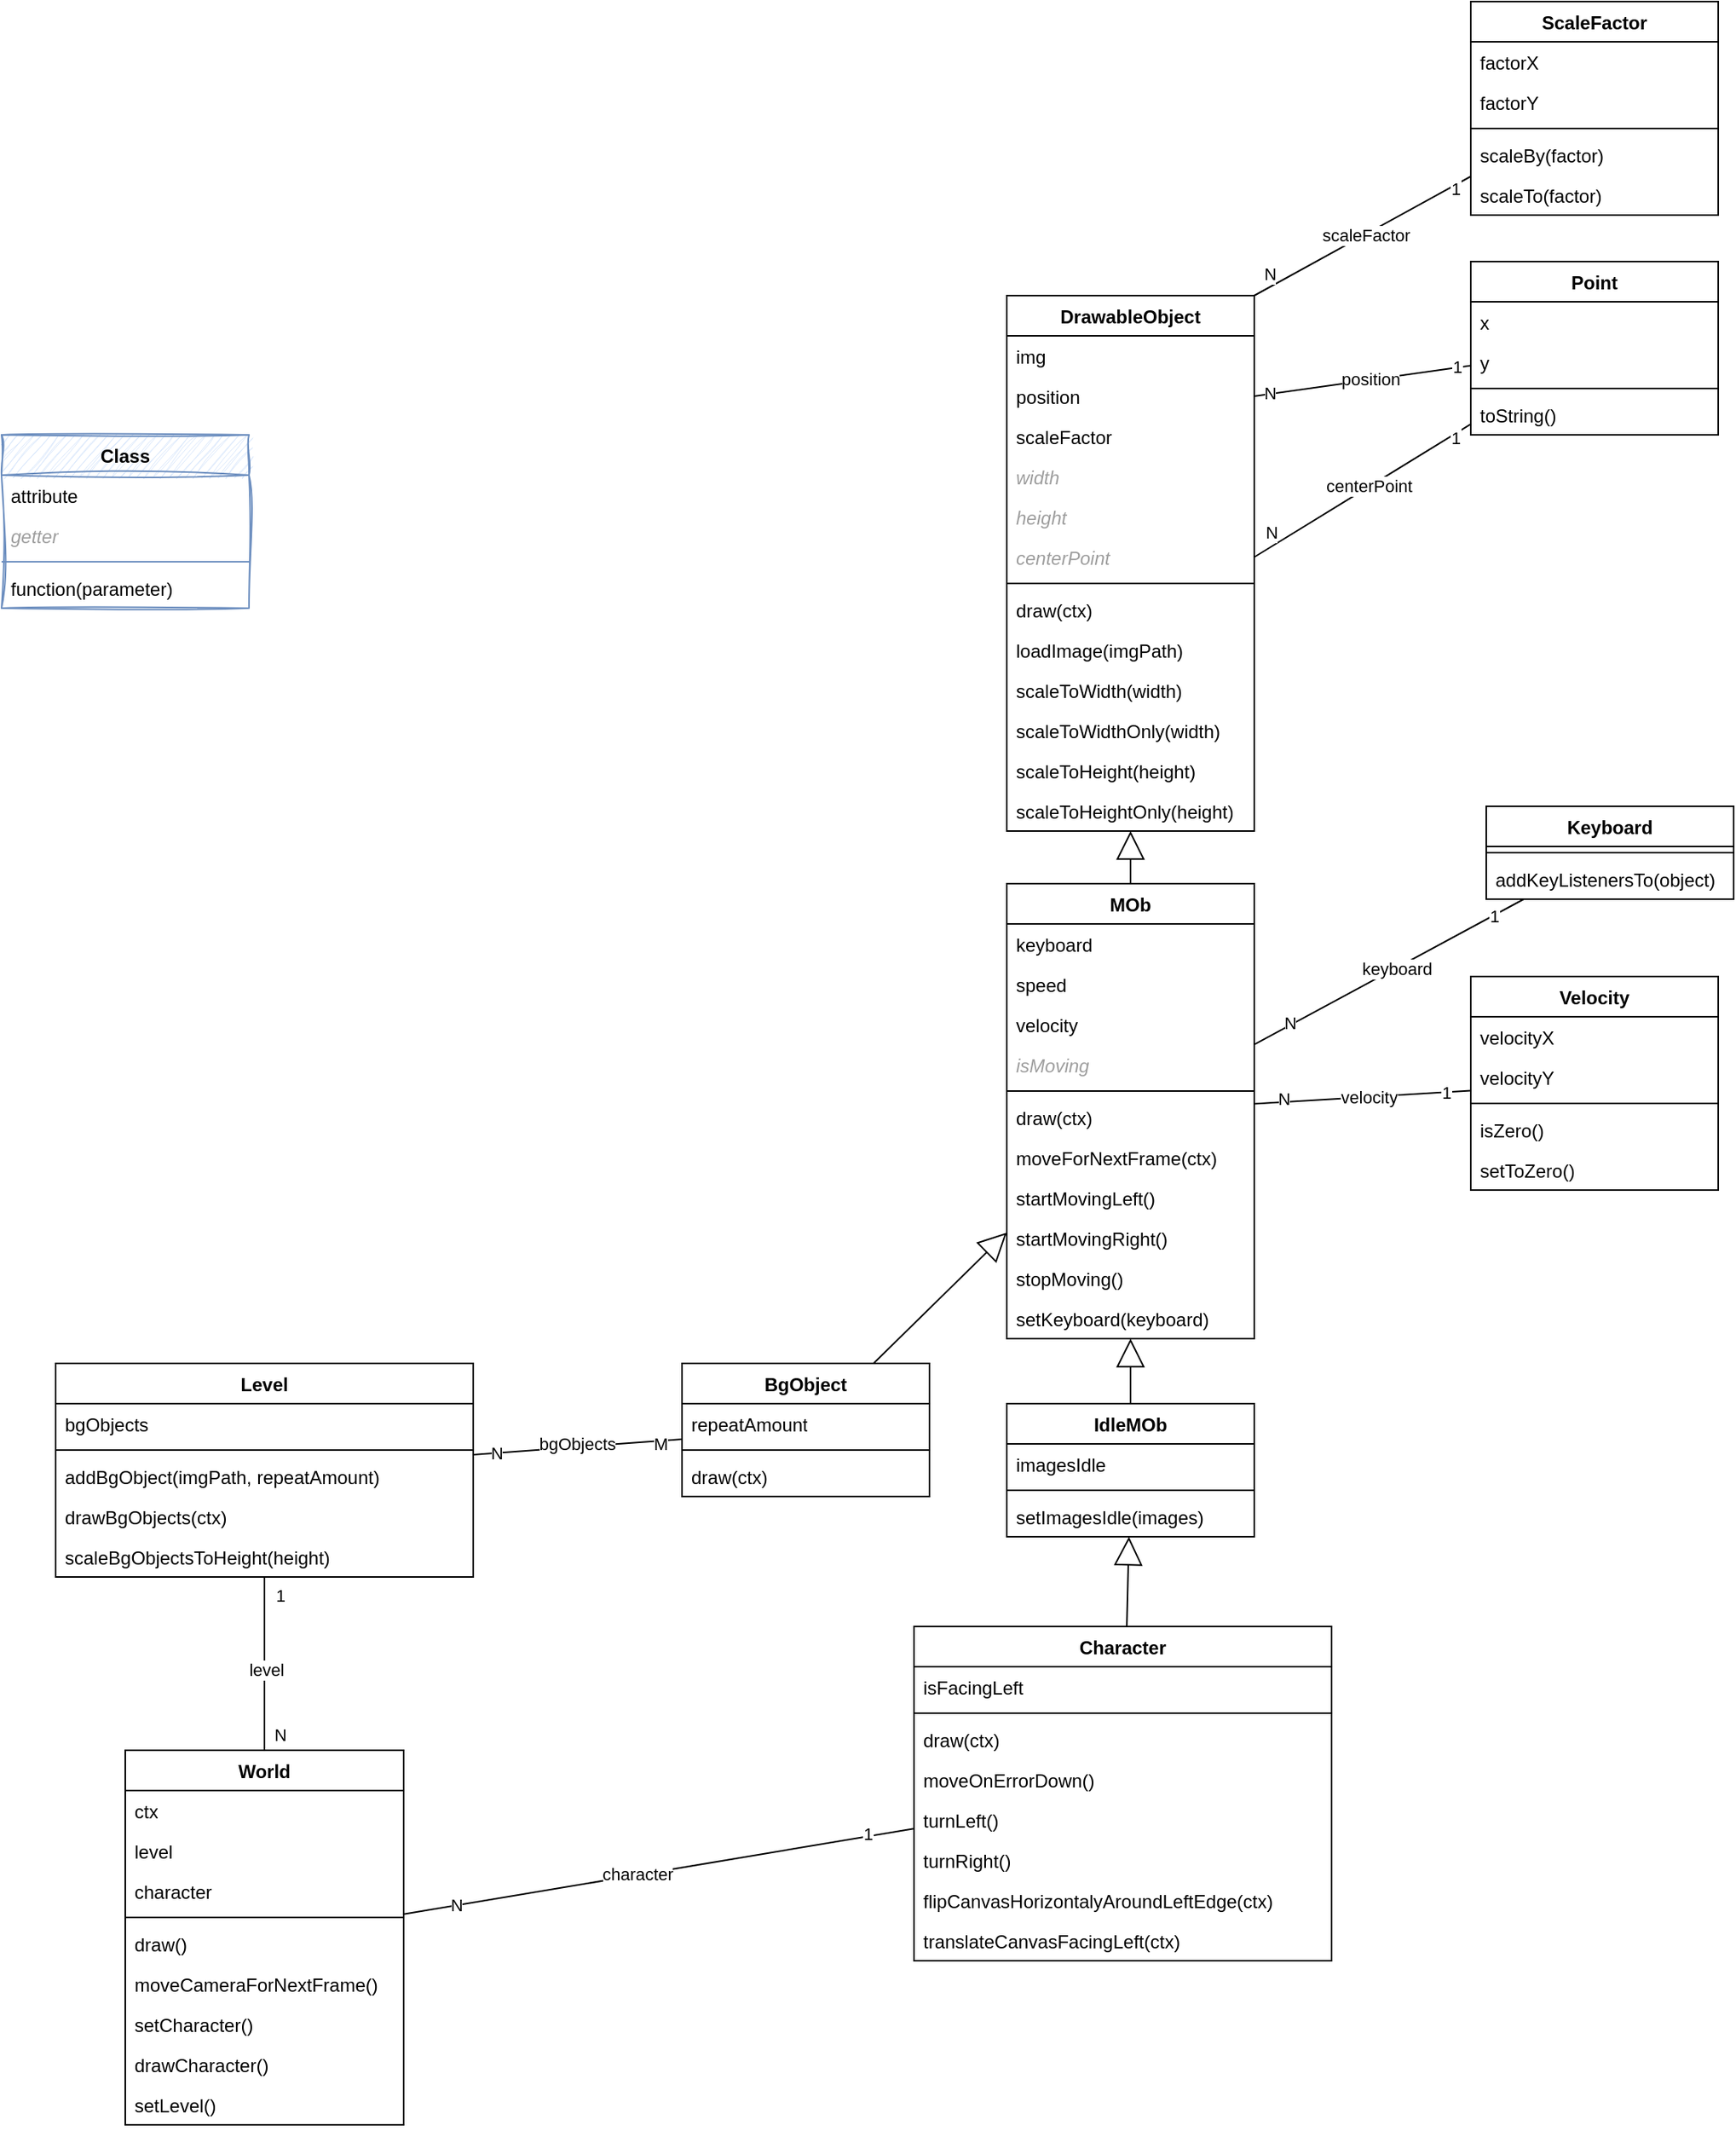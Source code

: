 <mxfile version="26.0.9">
  <diagram name="Seite-1" id="x2at07_N_aQKd4EDJgy-">
    <mxGraphModel dx="108" dy="350" grid="1" gridSize="10" guides="1" tooltips="1" connect="1" arrows="1" fold="1" page="0" pageScale="1" pageWidth="827" pageHeight="1169" math="0" shadow="0">
      <root>
        <mxCell id="0" />
        <mxCell id="1" parent="0" />
        <mxCell id="p3V_-y9Fi-c3o4Cyw_b7-1" value="MOb" style="swimlane;fontStyle=1;align=center;verticalAlign=top;childLayout=stackLayout;horizontal=1;startSize=26;horizontalStack=0;resizeParent=1;resizeParentMax=0;resizeLast=0;collapsible=1;marginBottom=0;whiteSpace=wrap;html=1;" parent="1" vertex="1">
          <mxGeometry x="1250" y="940" width="160" height="294" as="geometry" />
        </mxCell>
        <mxCell id="aAD3sPyAptaQX6q1ZkJC-4" value="keyboard" style="text;strokeColor=none;fillColor=none;align=left;verticalAlign=top;spacingLeft=4;spacingRight=4;overflow=hidden;rotatable=0;points=[[0,0.5],[1,0.5]];portConstraint=eastwest;whiteSpace=wrap;html=1;" parent="p3V_-y9Fi-c3o4Cyw_b7-1" vertex="1">
          <mxGeometry y="26" width="160" height="26" as="geometry" />
        </mxCell>
        <mxCell id="p3V_-y9Fi-c3o4Cyw_b7-5" value="speed" style="text;strokeColor=none;fillColor=none;align=left;verticalAlign=top;spacingLeft=4;spacingRight=4;overflow=hidden;rotatable=0;points=[[0,0.5],[1,0.5]];portConstraint=eastwest;whiteSpace=wrap;html=1;" parent="p3V_-y9Fi-c3o4Cyw_b7-1" vertex="1">
          <mxGeometry y="52" width="160" height="26" as="geometry" />
        </mxCell>
        <mxCell id="aAD3sPyAptaQX6q1ZkJC-6" value="velocity" style="text;strokeColor=none;fillColor=none;align=left;verticalAlign=top;spacingLeft=4;spacingRight=4;overflow=hidden;rotatable=0;points=[[0,0.5],[1,0.5]];portConstraint=eastwest;whiteSpace=wrap;html=1;" parent="p3V_-y9Fi-c3o4Cyw_b7-1" vertex="1">
          <mxGeometry y="78" width="160" height="26" as="geometry" />
        </mxCell>
        <mxCell id="pab9TxSlT8iIfJ_tJvWD-12" value="isMoving" style="text;align=left;verticalAlign=top;spacingLeft=4;spacingRight=4;overflow=hidden;rotatable=0;points=[[0,0.5],[1,0.5]];portConstraint=eastwest;whiteSpace=wrap;html=1;fontStyle=2;fontColor=#9E9E9E;" parent="p3V_-y9Fi-c3o4Cyw_b7-1" vertex="1">
          <mxGeometry y="104" width="160" height="26" as="geometry" />
        </mxCell>
        <mxCell id="Eilfzpk88HIiNFCSPfmL-2" value="" style="line;strokeWidth=1;fillColor=none;align=left;verticalAlign=middle;spacingTop=-1;spacingLeft=3;spacingRight=3;rotatable=0;labelPosition=right;points=[];portConstraint=eastwest;strokeColor=inherit;" parent="p3V_-y9Fi-c3o4Cyw_b7-1" vertex="1">
          <mxGeometry y="130" width="160" height="8" as="geometry" />
        </mxCell>
        <mxCell id="Eilfzpk88HIiNFCSPfmL-3" value="draw(ctx)" style="text;strokeColor=none;fillColor=none;align=left;verticalAlign=top;spacingLeft=4;spacingRight=4;overflow=hidden;rotatable=0;points=[[0,0.5],[1,0.5]];portConstraint=eastwest;whiteSpace=wrap;html=1;" parent="p3V_-y9Fi-c3o4Cyw_b7-1" vertex="1">
          <mxGeometry y="138" width="160" height="26" as="geometry" />
        </mxCell>
        <mxCell id="Eilfzpk88HIiNFCSPfmL-1" value="moveForNextFrame(ctx)" style="text;strokeColor=none;fillColor=none;align=left;verticalAlign=top;spacingLeft=4;spacingRight=4;overflow=hidden;rotatable=0;points=[[0,0.5],[1,0.5]];portConstraint=eastwest;whiteSpace=wrap;html=1;" parent="p3V_-y9Fi-c3o4Cyw_b7-1" vertex="1">
          <mxGeometry y="164" width="160" height="26" as="geometry" />
        </mxCell>
        <mxCell id="aAD3sPyAptaQX6q1ZkJC-2" value="startMovingLeft()" style="text;strokeColor=none;fillColor=none;align=left;verticalAlign=top;spacingLeft=4;spacingRight=4;overflow=hidden;rotatable=0;points=[[0,0.5],[1,0.5]];portConstraint=eastwest;whiteSpace=wrap;html=1;" parent="p3V_-y9Fi-c3o4Cyw_b7-1" vertex="1">
          <mxGeometry y="190" width="160" height="26" as="geometry" />
        </mxCell>
        <mxCell id="_E2Q9uZoJVDtGUVlwZwN-10" value="startMovingRight()" style="text;strokeColor=none;fillColor=none;align=left;verticalAlign=top;spacingLeft=4;spacingRight=4;overflow=hidden;rotatable=0;points=[[0,0.5],[1,0.5]];portConstraint=eastwest;whiteSpace=wrap;html=1;" parent="p3V_-y9Fi-c3o4Cyw_b7-1" vertex="1">
          <mxGeometry y="216" width="160" height="26" as="geometry" />
        </mxCell>
        <mxCell id="aAD3sPyAptaQX6q1ZkJC-3" value="stopMoving()" style="text;strokeColor=none;fillColor=none;align=left;verticalAlign=top;spacingLeft=4;spacingRight=4;overflow=hidden;rotatable=0;points=[[0,0.5],[1,0.5]];portConstraint=eastwest;whiteSpace=wrap;html=1;" parent="p3V_-y9Fi-c3o4Cyw_b7-1" vertex="1">
          <mxGeometry y="242" width="160" height="26" as="geometry" />
        </mxCell>
        <mxCell id="VQAU05B-Kyjywp0zFlvR-41" value="setKeyboard(keyboard)" style="text;strokeColor=none;fillColor=none;align=left;verticalAlign=top;spacingLeft=4;spacingRight=4;overflow=hidden;rotatable=0;points=[[0,0.5],[1,0.5]];portConstraint=eastwest;whiteSpace=wrap;html=1;" vertex="1" parent="p3V_-y9Fi-c3o4Cyw_b7-1">
          <mxGeometry y="268" width="160" height="26" as="geometry" />
        </mxCell>
        <mxCell id="p3V_-y9Fi-c3o4Cyw_b7-6" value="DrawableObject" style="swimlane;fontStyle=1;align=center;verticalAlign=top;childLayout=stackLayout;horizontal=1;startSize=26;horizontalStack=0;resizeParent=1;resizeParentMax=0;resizeLast=0;collapsible=1;marginBottom=0;whiteSpace=wrap;html=1;" parent="1" vertex="1">
          <mxGeometry x="1250" y="560" width="160" height="346" as="geometry" />
        </mxCell>
        <mxCell id="S9QPj7j4BUArp6uT0zjr-1" value="img" style="text;strokeColor=none;fillColor=none;align=left;verticalAlign=top;spacingLeft=4;spacingRight=4;overflow=hidden;rotatable=0;points=[[0,0.5],[1,0.5]];portConstraint=eastwest;whiteSpace=wrap;html=1;" parent="p3V_-y9Fi-c3o4Cyw_b7-6" vertex="1">
          <mxGeometry y="26" width="160" height="26" as="geometry" />
        </mxCell>
        <mxCell id="p3V_-y9Fi-c3o4Cyw_b7-8" value="position" style="text;strokeColor=none;fillColor=none;align=left;verticalAlign=top;spacingLeft=4;spacingRight=4;overflow=hidden;rotatable=0;points=[[0,0.5],[1,0.5]];portConstraint=eastwest;whiteSpace=wrap;html=1;" parent="p3V_-y9Fi-c3o4Cyw_b7-6" vertex="1">
          <mxGeometry y="52" width="160" height="26" as="geometry" />
        </mxCell>
        <mxCell id="w2wtN9gK40iT5K4Y2kgw-1" value="scaleFactor" style="text;strokeColor=none;fillColor=none;align=left;verticalAlign=top;spacingLeft=4;spacingRight=4;overflow=hidden;rotatable=0;points=[[0,0.5],[1,0.5]];portConstraint=eastwest;whiteSpace=wrap;html=1;" parent="p3V_-y9Fi-c3o4Cyw_b7-6" vertex="1">
          <mxGeometry y="78" width="160" height="26" as="geometry" />
        </mxCell>
        <mxCell id="w2wtN9gK40iT5K4Y2kgw-15" value="width" style="text;align=left;verticalAlign=top;spacingLeft=4;spacingRight=4;overflow=hidden;rotatable=0;points=[[0,0.5],[1,0.5]];portConstraint=eastwest;whiteSpace=wrap;html=1;fontStyle=2;fontColor=#9E9E9E;" parent="p3V_-y9Fi-c3o4Cyw_b7-6" vertex="1">
          <mxGeometry y="104" width="160" height="26" as="geometry" />
        </mxCell>
        <mxCell id="w2wtN9gK40iT5K4Y2kgw-16" value="height" style="text;align=left;verticalAlign=top;spacingLeft=4;spacingRight=4;overflow=hidden;rotatable=0;points=[[0,0.5],[1,0.5]];portConstraint=eastwest;whiteSpace=wrap;html=1;fontStyle=2;fontColor=#9E9E9E;" parent="p3V_-y9Fi-c3o4Cyw_b7-6" vertex="1">
          <mxGeometry y="130" width="160" height="26" as="geometry" />
        </mxCell>
        <mxCell id="w2wtN9gK40iT5K4Y2kgw-17" value="centerPoint" style="text;align=left;verticalAlign=top;spacingLeft=4;spacingRight=4;overflow=hidden;rotatable=0;points=[[0,0.5],[1,0.5]];portConstraint=eastwest;whiteSpace=wrap;html=1;fontStyle=2;fontColor=#9E9E9E;" parent="p3V_-y9Fi-c3o4Cyw_b7-6" vertex="1">
          <mxGeometry y="156" width="160" height="26" as="geometry" />
        </mxCell>
        <mxCell id="p3V_-y9Fi-c3o4Cyw_b7-12" value="" style="line;strokeWidth=1;fillColor=none;align=left;verticalAlign=middle;spacingTop=-1;spacingLeft=3;spacingRight=3;rotatable=0;labelPosition=right;points=[];portConstraint=eastwest;strokeColor=inherit;" parent="p3V_-y9Fi-c3o4Cyw_b7-6" vertex="1">
          <mxGeometry y="182" width="160" height="8" as="geometry" />
        </mxCell>
        <mxCell id="p3V_-y9Fi-c3o4Cyw_b7-11" value="draw(ctx)" style="text;strokeColor=none;fillColor=none;align=left;verticalAlign=top;spacingLeft=4;spacingRight=4;overflow=hidden;rotatable=0;points=[[0,0.5],[1,0.5]];portConstraint=eastwest;whiteSpace=wrap;html=1;" parent="p3V_-y9Fi-c3o4Cyw_b7-6" vertex="1">
          <mxGeometry y="190" width="160" height="26" as="geometry" />
        </mxCell>
        <mxCell id="S9QPj7j4BUArp6uT0zjr-4" value="loadImage(imgPath)" style="text;strokeColor=none;fillColor=none;align=left;verticalAlign=top;spacingLeft=4;spacingRight=4;overflow=hidden;rotatable=0;points=[[0,0.5],[1,0.5]];portConstraint=eastwest;whiteSpace=wrap;html=1;" parent="p3V_-y9Fi-c3o4Cyw_b7-6" vertex="1">
          <mxGeometry y="216" width="160" height="26" as="geometry" />
        </mxCell>
        <mxCell id="S9QPj7j4BUArp6uT0zjr-5" value="scaleToWidth(width)" style="text;strokeColor=none;fillColor=none;align=left;verticalAlign=top;spacingLeft=4;spacingRight=4;overflow=hidden;rotatable=0;points=[[0,0.5],[1,0.5]];portConstraint=eastwest;whiteSpace=wrap;html=1;" parent="p3V_-y9Fi-c3o4Cyw_b7-6" vertex="1">
          <mxGeometry y="242" width="160" height="26" as="geometry" />
        </mxCell>
        <mxCell id="S9QPj7j4BUArp6uT0zjr-6" value="scaleToWidthOnly(width)" style="text;strokeColor=none;fillColor=none;align=left;verticalAlign=top;spacingLeft=4;spacingRight=4;overflow=hidden;rotatable=0;points=[[0,0.5],[1,0.5]];portConstraint=eastwest;whiteSpace=wrap;html=1;" parent="p3V_-y9Fi-c3o4Cyw_b7-6" vertex="1">
          <mxGeometry y="268" width="160" height="26" as="geometry" />
        </mxCell>
        <mxCell id="S9QPj7j4BUArp6uT0zjr-7" value="scaleToHeight(height)" style="text;strokeColor=none;fillColor=none;align=left;verticalAlign=top;spacingLeft=4;spacingRight=4;overflow=hidden;rotatable=0;points=[[0,0.5],[1,0.5]];portConstraint=eastwest;whiteSpace=wrap;html=1;" parent="p3V_-y9Fi-c3o4Cyw_b7-6" vertex="1">
          <mxGeometry y="294" width="160" height="26" as="geometry" />
        </mxCell>
        <mxCell id="S9QPj7j4BUArp6uT0zjr-8" value="scaleToHeightOnly(height)" style="text;strokeColor=none;fillColor=none;align=left;verticalAlign=top;spacingLeft=4;spacingRight=4;overflow=hidden;rotatable=0;points=[[0,0.5],[1,0.5]];portConstraint=eastwest;whiteSpace=wrap;html=1;" parent="p3V_-y9Fi-c3o4Cyw_b7-6" vertex="1">
          <mxGeometry y="320" width="160" height="26" as="geometry" />
        </mxCell>
        <mxCell id="0z1pT0G0UQYex730a2tR-1" value="" style="endArrow=block;endSize=16;endFill=0;html=1;rounded=0;" parent="1" source="p3V_-y9Fi-c3o4Cyw_b7-1" target="p3V_-y9Fi-c3o4Cyw_b7-6" edge="1">
          <mxGeometry x="-0.062" width="160" relative="1" as="geometry">
            <mxPoint x="1520" y="1020" as="sourcePoint" />
            <mxPoint x="1680" y="1020" as="targetPoint" />
            <mxPoint as="offset" />
          </mxGeometry>
        </mxCell>
        <mxCell id="H8ZNoMI1jTKJGlE2pCz6-1" value="IdleMOb" style="swimlane;fontStyle=1;align=center;verticalAlign=top;childLayout=stackLayout;horizontal=1;startSize=26;horizontalStack=0;resizeParent=1;resizeParentMax=0;resizeLast=0;collapsible=1;marginBottom=0;whiteSpace=wrap;html=1;" parent="1" vertex="1">
          <mxGeometry x="1250" y="1276" width="160" height="86" as="geometry" />
        </mxCell>
        <mxCell id="w2wtN9gK40iT5K4Y2kgw-18" value="imagesIdle" style="text;strokeColor=none;fillColor=none;align=left;verticalAlign=top;spacingLeft=4;spacingRight=4;overflow=hidden;rotatable=0;points=[[0,0.5],[1,0.5]];portConstraint=eastwest;whiteSpace=wrap;html=1;" parent="H8ZNoMI1jTKJGlE2pCz6-1" vertex="1">
          <mxGeometry y="26" width="160" height="26" as="geometry" />
        </mxCell>
        <mxCell id="VQAU05B-Kyjywp0zFlvR-39" value="" style="line;strokeWidth=1;fillColor=none;align=left;verticalAlign=middle;spacingTop=-1;spacingLeft=3;spacingRight=3;rotatable=0;labelPosition=right;points=[];portConstraint=eastwest;strokeColor=inherit;" vertex="1" parent="H8ZNoMI1jTKJGlE2pCz6-1">
          <mxGeometry y="52" width="160" height="8" as="geometry" />
        </mxCell>
        <mxCell id="VQAU05B-Kyjywp0zFlvR-40" value="setImagesIdle(images)" style="text;strokeColor=none;fillColor=none;align=left;verticalAlign=top;spacingLeft=4;spacingRight=4;overflow=hidden;rotatable=0;points=[[0,0.5],[1,0.5]];portConstraint=eastwest;whiteSpace=wrap;html=1;" vertex="1" parent="H8ZNoMI1jTKJGlE2pCz6-1">
          <mxGeometry y="60" width="160" height="26" as="geometry" />
        </mxCell>
        <mxCell id="H8ZNoMI1jTKJGlE2pCz6-7" value="" style="endArrow=block;endSize=16;endFill=0;html=1;rounded=0;" parent="1" source="H8ZNoMI1jTKJGlE2pCz6-1" target="p3V_-y9Fi-c3o4Cyw_b7-1" edge="1">
          <mxGeometry x="-0.062" width="160" relative="1" as="geometry">
            <mxPoint x="1460" y="1124" as="sourcePoint" />
            <mxPoint x="1460" y="1080" as="targetPoint" />
            <mxPoint as="offset" />
          </mxGeometry>
        </mxCell>
        <mxCell id="VQAU05B-Kyjywp0zFlvR-26" style="rounded=0;orthogonalLoop=1;jettySize=auto;html=1;endArrow=none;startFill=0;" edge="1" parent="1" source="H8ZNoMI1jTKJGlE2pCz6-9" target="_E2Q9uZoJVDtGUVlwZwN-7">
          <mxGeometry relative="1" as="geometry" />
        </mxCell>
        <mxCell id="VQAU05B-Kyjywp0zFlvR-27" value="character" style="edgeLabel;html=1;align=center;verticalAlign=middle;resizable=0;points=[];" vertex="1" connectable="0" parent="VQAU05B-Kyjywp0zFlvR-26">
          <mxGeometry x="-0.082" y="1" relative="1" as="geometry">
            <mxPoint as="offset" />
          </mxGeometry>
        </mxCell>
        <mxCell id="VQAU05B-Kyjywp0zFlvR-28" value="N" style="edgeLabel;html=1;align=center;verticalAlign=middle;resizable=0;points=[];" vertex="1" connectable="0" parent="VQAU05B-Kyjywp0zFlvR-26">
          <mxGeometry x="-0.796" y="1" relative="1" as="geometry">
            <mxPoint as="offset" />
          </mxGeometry>
        </mxCell>
        <mxCell id="VQAU05B-Kyjywp0zFlvR-29" value="1" style="edgeLabel;html=1;align=center;verticalAlign=middle;resizable=0;points=[];" vertex="1" connectable="0" parent="VQAU05B-Kyjywp0zFlvR-26">
          <mxGeometry x="0.816" y="2" relative="1" as="geometry">
            <mxPoint as="offset" />
          </mxGeometry>
        </mxCell>
        <mxCell id="H8ZNoMI1jTKJGlE2pCz6-9" value="World" style="swimlane;fontStyle=1;align=center;verticalAlign=top;childLayout=stackLayout;horizontal=1;startSize=26;horizontalStack=0;resizeParent=1;resizeParentMax=0;resizeLast=0;collapsible=1;marginBottom=0;whiteSpace=wrap;html=1;" parent="1" vertex="1">
          <mxGeometry x="680" y="1500" width="180" height="242" as="geometry" />
        </mxCell>
        <mxCell id="H8ZNoMI1jTKJGlE2pCz6-11" value="ctx" style="text;strokeColor=none;fillColor=none;align=left;verticalAlign=top;spacingLeft=4;spacingRight=4;overflow=hidden;rotatable=0;points=[[0,0.5],[1,0.5]];portConstraint=eastwest;whiteSpace=wrap;html=1;" parent="H8ZNoMI1jTKJGlE2pCz6-9" vertex="1">
          <mxGeometry y="26" width="180" height="26" as="geometry" />
        </mxCell>
        <mxCell id="_E2Q9uZoJVDtGUVlwZwN-6" value="level" style="text;strokeColor=none;fillColor=none;align=left;verticalAlign=top;spacingLeft=4;spacingRight=4;overflow=hidden;rotatable=0;points=[[0,0.5],[1,0.5]];portConstraint=eastwest;whiteSpace=wrap;html=1;" parent="H8ZNoMI1jTKJGlE2pCz6-9" vertex="1">
          <mxGeometry y="52" width="180" height="26" as="geometry" />
        </mxCell>
        <mxCell id="_E2Q9uZoJVDtGUVlwZwN-5" value="character" style="text;strokeColor=none;fillColor=none;align=left;verticalAlign=top;spacingLeft=4;spacingRight=4;overflow=hidden;rotatable=0;points=[[0,0.5],[1,0.5]];portConstraint=eastwest;whiteSpace=wrap;html=1;" parent="H8ZNoMI1jTKJGlE2pCz6-9" vertex="1">
          <mxGeometry y="78" width="180" height="26" as="geometry" />
        </mxCell>
        <mxCell id="H8ZNoMI1jTKJGlE2pCz6-15" value="" style="line;strokeWidth=1;fillColor=none;align=left;verticalAlign=middle;spacingTop=-1;spacingLeft=3;spacingRight=3;rotatable=0;labelPosition=right;points=[];portConstraint=eastwest;strokeColor=inherit;" parent="H8ZNoMI1jTKJGlE2pCz6-9" vertex="1">
          <mxGeometry y="104" width="180" height="8" as="geometry" />
        </mxCell>
        <mxCell id="w2wtN9gK40iT5K4Y2kgw-12" value="draw()" style="text;strokeColor=none;fillColor=none;align=left;verticalAlign=top;spacingLeft=4;spacingRight=4;overflow=hidden;rotatable=0;points=[[0,0.5],[1,0.5]];portConstraint=eastwest;whiteSpace=wrap;html=1;" parent="H8ZNoMI1jTKJGlE2pCz6-9" vertex="1">
          <mxGeometry y="112" width="180" height="26" as="geometry" />
        </mxCell>
        <mxCell id="VQAU05B-Kyjywp0zFlvR-36" value="moveCameraForNextFrame()" style="text;strokeColor=none;fillColor=none;align=left;verticalAlign=top;spacingLeft=4;spacingRight=4;overflow=hidden;rotatable=0;points=[[0,0.5],[1,0.5]];portConstraint=eastwest;whiteSpace=wrap;html=1;" vertex="1" parent="H8ZNoMI1jTKJGlE2pCz6-9">
          <mxGeometry y="138" width="180" height="26" as="geometry" />
        </mxCell>
        <mxCell id="H8ZNoMI1jTKJGlE2pCz6-16" value="setCharacter()" style="text;strokeColor=none;fillColor=none;align=left;verticalAlign=top;spacingLeft=4;spacingRight=4;overflow=hidden;rotatable=0;points=[[0,0.5],[1,0.5]];portConstraint=eastwest;whiteSpace=wrap;html=1;" parent="H8ZNoMI1jTKJGlE2pCz6-9" vertex="1">
          <mxGeometry y="164" width="180" height="26" as="geometry" />
        </mxCell>
        <mxCell id="w2wtN9gK40iT5K4Y2kgw-11" value="drawCharacter()" style="text;strokeColor=none;fillColor=none;align=left;verticalAlign=top;spacingLeft=4;spacingRight=4;overflow=hidden;rotatable=0;points=[[0,0.5],[1,0.5]];portConstraint=eastwest;whiteSpace=wrap;html=1;" parent="H8ZNoMI1jTKJGlE2pCz6-9" vertex="1">
          <mxGeometry y="190" width="180" height="26" as="geometry" />
        </mxCell>
        <mxCell id="VQAU05B-Kyjywp0zFlvR-37" value="setLevel()" style="text;strokeColor=none;fillColor=none;align=left;verticalAlign=top;spacingLeft=4;spacingRight=4;overflow=hidden;rotatable=0;points=[[0,0.5],[1,0.5]];portConstraint=eastwest;whiteSpace=wrap;html=1;" vertex="1" parent="H8ZNoMI1jTKJGlE2pCz6-9">
          <mxGeometry y="216" width="180" height="26" as="geometry" />
        </mxCell>
        <mxCell id="VQAU05B-Kyjywp0zFlvR-30" style="rounded=0;orthogonalLoop=1;jettySize=auto;html=1;endArrow=none;startFill=0;" edge="1" parent="1" source="_E2Q9uZoJVDtGUVlwZwN-1" target="ONFq-kA_TUCuMtDlKYoT-1">
          <mxGeometry relative="1" as="geometry" />
        </mxCell>
        <mxCell id="VQAU05B-Kyjywp0zFlvR-31" value="bgObjects" style="edgeLabel;html=1;align=center;verticalAlign=middle;resizable=0;points=[];" vertex="1" connectable="0" parent="VQAU05B-Kyjywp0zFlvR-30">
          <mxGeometry x="-0.008" y="2" relative="1" as="geometry">
            <mxPoint as="offset" />
          </mxGeometry>
        </mxCell>
        <mxCell id="VQAU05B-Kyjywp0zFlvR-32" value="N" style="edgeLabel;html=1;align=center;verticalAlign=middle;resizable=0;points=[];" vertex="1" connectable="0" parent="VQAU05B-Kyjywp0zFlvR-30">
          <mxGeometry x="-0.787" relative="1" as="geometry">
            <mxPoint as="offset" />
          </mxGeometry>
        </mxCell>
        <mxCell id="VQAU05B-Kyjywp0zFlvR-33" value="M" style="edgeLabel;html=1;align=center;verticalAlign=middle;resizable=0;points=[];" vertex="1" connectable="0" parent="VQAU05B-Kyjywp0zFlvR-30">
          <mxGeometry x="0.781" y="-2" relative="1" as="geometry">
            <mxPoint as="offset" />
          </mxGeometry>
        </mxCell>
        <mxCell id="_E2Q9uZoJVDtGUVlwZwN-1" value="Level" style="swimlane;fontStyle=1;align=center;verticalAlign=top;childLayout=stackLayout;horizontal=1;startSize=26;horizontalStack=0;resizeParent=1;resizeParentMax=0;resizeLast=0;collapsible=1;marginBottom=0;whiteSpace=wrap;html=1;" parent="1" vertex="1">
          <mxGeometry x="635" y="1250" width="270" height="138" as="geometry" />
        </mxCell>
        <mxCell id="w2wtN9gK40iT5K4Y2kgw-13" value="bgObjects" style="text;strokeColor=none;fillColor=none;align=left;verticalAlign=top;spacingLeft=4;spacingRight=4;overflow=hidden;rotatable=0;points=[[0,0.5],[1,0.5]];portConstraint=eastwest;whiteSpace=wrap;html=1;" parent="_E2Q9uZoJVDtGUVlwZwN-1" vertex="1">
          <mxGeometry y="26" width="270" height="26" as="geometry" />
        </mxCell>
        <mxCell id="_E2Q9uZoJVDtGUVlwZwN-3" value="" style="line;strokeWidth=1;fillColor=none;align=left;verticalAlign=middle;spacingTop=-1;spacingLeft=3;spacingRight=3;rotatable=0;labelPosition=right;points=[];portConstraint=eastwest;strokeColor=inherit;" parent="_E2Q9uZoJVDtGUVlwZwN-1" vertex="1">
          <mxGeometry y="52" width="270" height="8" as="geometry" />
        </mxCell>
        <mxCell id="_E2Q9uZoJVDtGUVlwZwN-4" value="addBgObject(imgPath, repeatAmount)" style="text;strokeColor=none;fillColor=none;align=left;verticalAlign=top;spacingLeft=4;spacingRight=4;overflow=hidden;rotatable=0;points=[[0,0.5],[1,0.5]];portConstraint=eastwest;whiteSpace=wrap;html=1;" parent="_E2Q9uZoJVDtGUVlwZwN-1" vertex="1">
          <mxGeometry y="60" width="270" height="26" as="geometry" />
        </mxCell>
        <mxCell id="VQAU05B-Kyjywp0zFlvR-21" value="drawBgObjects(ctx)" style="text;strokeColor=none;fillColor=none;align=left;verticalAlign=top;spacingLeft=4;spacingRight=4;overflow=hidden;rotatable=0;points=[[0,0.5],[1,0.5]];portConstraint=eastwest;whiteSpace=wrap;html=1;" vertex="1" parent="_E2Q9uZoJVDtGUVlwZwN-1">
          <mxGeometry y="86" width="270" height="26" as="geometry" />
        </mxCell>
        <mxCell id="w2wtN9gK40iT5K4Y2kgw-14" value="scaleBgObjectsToHeight(height)" style="text;strokeColor=none;fillColor=none;align=left;verticalAlign=top;spacingLeft=4;spacingRight=4;overflow=hidden;rotatable=0;points=[[0,0.5],[1,0.5]];portConstraint=eastwest;whiteSpace=wrap;html=1;" parent="_E2Q9uZoJVDtGUVlwZwN-1" vertex="1">
          <mxGeometry y="112" width="270" height="26" as="geometry" />
        </mxCell>
        <mxCell id="_E2Q9uZoJVDtGUVlwZwN-7" value="Character" style="swimlane;fontStyle=1;align=center;verticalAlign=top;childLayout=stackLayout;horizontal=1;startSize=26;horizontalStack=0;resizeParent=1;resizeParentMax=0;resizeLast=0;collapsible=1;marginBottom=0;whiteSpace=wrap;html=1;" parent="1" vertex="1">
          <mxGeometry x="1190" y="1420" width="270" height="216" as="geometry" />
        </mxCell>
        <mxCell id="s-4L6rrlBLvR3rok7J3N-1" value="isFacingLeft" style="text;strokeColor=none;fillColor=none;align=left;verticalAlign=top;spacingLeft=4;spacingRight=4;overflow=hidden;rotatable=0;points=[[0,0.5],[1,0.5]];portConstraint=eastwest;whiteSpace=wrap;html=1;" parent="_E2Q9uZoJVDtGUVlwZwN-7" vertex="1">
          <mxGeometry y="26" width="270" height="26" as="geometry" />
        </mxCell>
        <mxCell id="_E2Q9uZoJVDtGUVlwZwN-9" value="" style="line;strokeWidth=1;fillColor=none;align=left;verticalAlign=middle;spacingTop=-1;spacingLeft=3;spacingRight=3;rotatable=0;labelPosition=right;points=[];portConstraint=eastwest;strokeColor=inherit;" parent="_E2Q9uZoJVDtGUVlwZwN-7" vertex="1">
          <mxGeometry y="52" width="270" height="8" as="geometry" />
        </mxCell>
        <mxCell id="aAD3sPyAptaQX6q1ZkJC-1" value="draw(ctx)" style="text;strokeColor=none;fillColor=none;align=left;verticalAlign=top;spacingLeft=4;spacingRight=4;overflow=hidden;rotatable=0;points=[[0,0.5],[1,0.5]];portConstraint=eastwest;whiteSpace=wrap;html=1;" parent="_E2Q9uZoJVDtGUVlwZwN-7" vertex="1">
          <mxGeometry y="60" width="270" height="26" as="geometry" />
        </mxCell>
        <mxCell id="VQAU05B-Kyjywp0zFlvR-1" value="moveOnErrorDown()" style="text;strokeColor=none;fillColor=none;align=left;verticalAlign=top;spacingLeft=4;spacingRight=4;overflow=hidden;rotatable=0;points=[[0,0.5],[1,0.5]];portConstraint=eastwest;whiteSpace=wrap;html=1;" vertex="1" parent="_E2Q9uZoJVDtGUVlwZwN-7">
          <mxGeometry y="86" width="270" height="26" as="geometry" />
        </mxCell>
        <mxCell id="VQAU05B-Kyjywp0zFlvR-2" value="turnLeft()" style="text;strokeColor=none;fillColor=none;align=left;verticalAlign=top;spacingLeft=4;spacingRight=4;overflow=hidden;rotatable=0;points=[[0,0.5],[1,0.5]];portConstraint=eastwest;whiteSpace=wrap;html=1;" vertex="1" parent="_E2Q9uZoJVDtGUVlwZwN-7">
          <mxGeometry y="112" width="270" height="26" as="geometry" />
        </mxCell>
        <mxCell id="VQAU05B-Kyjywp0zFlvR-3" value="turnRight()" style="text;strokeColor=none;fillColor=none;align=left;verticalAlign=top;spacingLeft=4;spacingRight=4;overflow=hidden;rotatable=0;points=[[0,0.5],[1,0.5]];portConstraint=eastwest;whiteSpace=wrap;html=1;" vertex="1" parent="_E2Q9uZoJVDtGUVlwZwN-7">
          <mxGeometry y="138" width="270" height="26" as="geometry" />
        </mxCell>
        <mxCell id="s-4L6rrlBLvR3rok7J3N-3" value="flipCanvasHorizontalyAroundLeftEdge(ctx)" style="text;strokeColor=none;fillColor=none;align=left;verticalAlign=top;spacingLeft=4;spacingRight=4;overflow=hidden;rotatable=0;points=[[0,0.5],[1,0.5]];portConstraint=eastwest;whiteSpace=wrap;html=1;" parent="_E2Q9uZoJVDtGUVlwZwN-7" vertex="1">
          <mxGeometry y="164" width="270" height="26" as="geometry" />
        </mxCell>
        <mxCell id="s-4L6rrlBLvR3rok7J3N-4" value="translateCanvasFacingLeft(ctx)" style="text;strokeColor=none;fillColor=none;align=left;verticalAlign=top;spacingLeft=4;spacingRight=4;overflow=hidden;rotatable=0;points=[[0,0.5],[1,0.5]];portConstraint=eastwest;whiteSpace=wrap;html=1;" parent="_E2Q9uZoJVDtGUVlwZwN-7" vertex="1">
          <mxGeometry y="190" width="270" height="26" as="geometry" />
        </mxCell>
        <mxCell id="_E2Q9uZoJVDtGUVlwZwN-12" value="" style="endArrow=block;endSize=16;endFill=0;html=1;rounded=0;" parent="1" source="_E2Q9uZoJVDtGUVlwZwN-7" target="H8ZNoMI1jTKJGlE2pCz6-1" edge="1">
          <mxGeometry x="-0.062" width="160" relative="1" as="geometry">
            <mxPoint x="1560" y="1100" as="sourcePoint" />
            <mxPoint x="1510" y="1101" as="targetPoint" />
            <mxPoint as="offset" />
          </mxGeometry>
        </mxCell>
        <mxCell id="_E2Q9uZoJVDtGUVlwZwN-13" value="Point" style="swimlane;fontStyle=1;align=center;verticalAlign=top;childLayout=stackLayout;horizontal=1;startSize=26;horizontalStack=0;resizeParent=1;resizeParentMax=0;resizeLast=0;collapsible=1;marginBottom=0;whiteSpace=wrap;html=1;" parent="1" vertex="1">
          <mxGeometry x="1550" y="538" width="160" height="112" as="geometry" />
        </mxCell>
        <mxCell id="_E2Q9uZoJVDtGUVlwZwN-14" value="x" style="text;strokeColor=none;fillColor=none;align=left;verticalAlign=top;spacingLeft=4;spacingRight=4;overflow=hidden;rotatable=0;points=[[0,0.5],[1,0.5]];portConstraint=eastwest;whiteSpace=wrap;html=1;" parent="_E2Q9uZoJVDtGUVlwZwN-13" vertex="1">
          <mxGeometry y="26" width="160" height="26" as="geometry" />
        </mxCell>
        <mxCell id="w2wtN9gK40iT5K4Y2kgw-6" value="y" style="text;strokeColor=none;fillColor=none;align=left;verticalAlign=top;spacingLeft=4;spacingRight=4;overflow=hidden;rotatable=0;points=[[0,0.5],[1,0.5]];portConstraint=eastwest;whiteSpace=wrap;html=1;" parent="_E2Q9uZoJVDtGUVlwZwN-13" vertex="1">
          <mxGeometry y="52" width="160" height="26" as="geometry" />
        </mxCell>
        <mxCell id="VQAU05B-Kyjywp0zFlvR-4" value="" style="line;strokeWidth=1;fillColor=none;align=left;verticalAlign=middle;spacingTop=-1;spacingLeft=3;spacingRight=3;rotatable=0;labelPosition=right;points=[];portConstraint=eastwest;strokeColor=inherit;" vertex="1" parent="_E2Q9uZoJVDtGUVlwZwN-13">
          <mxGeometry y="78" width="160" height="8" as="geometry" />
        </mxCell>
        <mxCell id="VQAU05B-Kyjywp0zFlvR-5" value="toString()" style="text;strokeColor=none;fillColor=none;align=left;verticalAlign=top;spacingLeft=4;spacingRight=4;overflow=hidden;rotatable=0;points=[[0,0.5],[1,0.5]];portConstraint=eastwest;whiteSpace=wrap;html=1;" vertex="1" parent="_E2Q9uZoJVDtGUVlwZwN-13">
          <mxGeometry y="86" width="160" height="26" as="geometry" />
        </mxCell>
        <mxCell id="_E2Q9uZoJVDtGUVlwZwN-17" value="ScaleFactor" style="swimlane;fontStyle=1;align=center;verticalAlign=top;childLayout=stackLayout;horizontal=1;startSize=26;horizontalStack=0;resizeParent=1;resizeParentMax=0;resizeLast=0;collapsible=1;marginBottom=0;whiteSpace=wrap;html=1;" parent="1" vertex="1">
          <mxGeometry x="1550" y="370" width="160" height="138" as="geometry" />
        </mxCell>
        <mxCell id="w2wtN9gK40iT5K4Y2kgw-9" value="factorX" style="text;strokeColor=none;fillColor=none;align=left;verticalAlign=top;spacingLeft=4;spacingRight=4;overflow=hidden;rotatable=0;points=[[0,0.5],[1,0.5]];portConstraint=eastwest;whiteSpace=wrap;html=1;" parent="_E2Q9uZoJVDtGUVlwZwN-17" vertex="1">
          <mxGeometry y="26" width="160" height="26" as="geometry" />
        </mxCell>
        <mxCell id="w2wtN9gK40iT5K4Y2kgw-10" value="factorY" style="text;strokeColor=none;fillColor=none;align=left;verticalAlign=top;spacingLeft=4;spacingRight=4;overflow=hidden;rotatable=0;points=[[0,0.5],[1,0.5]];portConstraint=eastwest;whiteSpace=wrap;html=1;" parent="_E2Q9uZoJVDtGUVlwZwN-17" vertex="1">
          <mxGeometry y="52" width="160" height="26" as="geometry" />
        </mxCell>
        <mxCell id="_E2Q9uZoJVDtGUVlwZwN-19" value="" style="line;strokeWidth=1;fillColor=none;align=left;verticalAlign=middle;spacingTop=-1;spacingLeft=3;spacingRight=3;rotatable=0;labelPosition=right;points=[];portConstraint=eastwest;strokeColor=inherit;" parent="_E2Q9uZoJVDtGUVlwZwN-17" vertex="1">
          <mxGeometry y="78" width="160" height="8" as="geometry" />
        </mxCell>
        <mxCell id="0z1pT0G0UQYex730a2tR-2" value="scaleBy(factor)" style="text;strokeColor=none;fillColor=none;align=left;verticalAlign=top;spacingLeft=4;spacingRight=4;overflow=hidden;rotatable=0;points=[[0,0.5],[1,0.5]];portConstraint=eastwest;whiteSpace=wrap;html=1;" parent="_E2Q9uZoJVDtGUVlwZwN-17" vertex="1">
          <mxGeometry y="86" width="160" height="26" as="geometry" />
        </mxCell>
        <mxCell id="w2wtN9gK40iT5K4Y2kgw-8" value="scaleTo(factor)" style="text;strokeColor=none;fillColor=none;align=left;verticalAlign=top;spacingLeft=4;spacingRight=4;overflow=hidden;rotatable=0;points=[[0,0.5],[1,0.5]];portConstraint=eastwest;whiteSpace=wrap;html=1;" parent="_E2Q9uZoJVDtGUVlwZwN-17" vertex="1">
          <mxGeometry y="112" width="160" height="26" as="geometry" />
        </mxCell>
        <mxCell id="pab9TxSlT8iIfJ_tJvWD-17" style="rounded=0;orthogonalLoop=1;jettySize=auto;html=1;endArrow=none;startFill=0;" parent="1" source="w2wtN9gK40iT5K4Y2kgw-2" target="p3V_-y9Fi-c3o4Cyw_b7-1" edge="1">
          <mxGeometry relative="1" as="geometry" />
        </mxCell>
        <mxCell id="pab9TxSlT8iIfJ_tJvWD-18" value="N" style="edgeLabel;html=1;align=center;verticalAlign=middle;resizable=0;points=[];" parent="pab9TxSlT8iIfJ_tJvWD-17" vertex="1" connectable="0">
          <mxGeometry x="0.729" y="-2" relative="1" as="geometry">
            <mxPoint as="offset" />
          </mxGeometry>
        </mxCell>
        <mxCell id="pab9TxSlT8iIfJ_tJvWD-19" value="1" style="edgeLabel;html=1;align=center;verticalAlign=middle;resizable=0;points=[];" parent="pab9TxSlT8iIfJ_tJvWD-17" vertex="1" connectable="0">
          <mxGeometry x="-0.775" relative="1" as="geometry">
            <mxPoint as="offset" />
          </mxGeometry>
        </mxCell>
        <mxCell id="pab9TxSlT8iIfJ_tJvWD-20" value="velocity" style="edgeLabel;html=1;align=center;verticalAlign=middle;resizable=0;points=[];" parent="pab9TxSlT8iIfJ_tJvWD-17" vertex="1" connectable="0">
          <mxGeometry x="-0.051" relative="1" as="geometry">
            <mxPoint as="offset" />
          </mxGeometry>
        </mxCell>
        <mxCell id="w2wtN9gK40iT5K4Y2kgw-2" value="Velocity" style="swimlane;fontStyle=1;align=center;verticalAlign=top;childLayout=stackLayout;horizontal=1;startSize=26;horizontalStack=0;resizeParent=1;resizeParentMax=0;resizeLast=0;collapsible=1;marginBottom=0;whiteSpace=wrap;html=1;" parent="1" vertex="1">
          <mxGeometry x="1550" y="1000" width="160" height="138" as="geometry" />
        </mxCell>
        <mxCell id="w2wtN9gK40iT5K4Y2kgw-3" value="velocityX" style="text;strokeColor=none;fillColor=none;align=left;verticalAlign=top;spacingLeft=4;spacingRight=4;overflow=hidden;rotatable=0;points=[[0,0.5],[1,0.5]];portConstraint=eastwest;whiteSpace=wrap;html=1;" parent="w2wtN9gK40iT5K4Y2kgw-2" vertex="1">
          <mxGeometry y="26" width="160" height="26" as="geometry" />
        </mxCell>
        <mxCell id="w2wtN9gK40iT5K4Y2kgw-7" value="velocityY" style="text;strokeColor=none;fillColor=none;align=left;verticalAlign=top;spacingLeft=4;spacingRight=4;overflow=hidden;rotatable=0;points=[[0,0.5],[1,0.5]];portConstraint=eastwest;whiteSpace=wrap;html=1;" parent="w2wtN9gK40iT5K4Y2kgw-2" vertex="1">
          <mxGeometry y="52" width="160" height="26" as="geometry" />
        </mxCell>
        <mxCell id="pab9TxSlT8iIfJ_tJvWD-15" value="" style="line;strokeWidth=1;fillColor=none;align=left;verticalAlign=middle;spacingTop=-1;spacingLeft=3;spacingRight=3;rotatable=0;labelPosition=right;points=[];portConstraint=eastwest;strokeColor=inherit;" parent="w2wtN9gK40iT5K4Y2kgw-2" vertex="1">
          <mxGeometry y="78" width="160" height="8" as="geometry" />
        </mxCell>
        <mxCell id="pab9TxSlT8iIfJ_tJvWD-16" value="isZero()" style="text;strokeColor=none;fillColor=none;align=left;verticalAlign=top;spacingLeft=4;spacingRight=4;overflow=hidden;rotatable=0;points=[[0,0.5],[1,0.5]];portConstraint=eastwest;whiteSpace=wrap;html=1;" parent="w2wtN9gK40iT5K4Y2kgw-2" vertex="1">
          <mxGeometry y="86" width="160" height="26" as="geometry" />
        </mxCell>
        <mxCell id="aAD3sPyAptaQX6q1ZkJC-5" value="setToZero()" style="text;strokeColor=none;fillColor=none;align=left;verticalAlign=top;spacingLeft=4;spacingRight=4;overflow=hidden;rotatable=0;points=[[0,0.5],[1,0.5]];portConstraint=eastwest;whiteSpace=wrap;html=1;" parent="w2wtN9gK40iT5K4Y2kgw-2" vertex="1">
          <mxGeometry y="112" width="160" height="26" as="geometry" />
        </mxCell>
        <mxCell id="ONFq-kA_TUCuMtDlKYoT-1" value="BgObject" style="swimlane;fontStyle=1;align=center;verticalAlign=top;childLayout=stackLayout;horizontal=1;startSize=26;horizontalStack=0;resizeParent=1;resizeParentMax=0;resizeLast=0;collapsible=1;marginBottom=0;whiteSpace=wrap;html=1;fontFamily=Helvetica;fontSize=12;" parent="1" vertex="1">
          <mxGeometry x="1040" y="1250" width="160" height="86" as="geometry" />
        </mxCell>
        <mxCell id="ONFq-kA_TUCuMtDlKYoT-2" value="repeatAmount" style="text;strokeColor=none;fillColor=none;align=left;verticalAlign=top;spacingLeft=4;spacingRight=4;overflow=hidden;rotatable=0;points=[[0,0.5],[1,0.5]];portConstraint=eastwest;whiteSpace=wrap;html=1;fontFamily=Helvetica;fontSize=12;fontColor=default;fontStyle=0;" parent="ONFq-kA_TUCuMtDlKYoT-1" vertex="1">
          <mxGeometry y="26" width="160" height="26" as="geometry" />
        </mxCell>
        <mxCell id="fcMi9yGVovQj2EcLoah6-2" value="" style="line;strokeWidth=1;fillColor=none;align=left;verticalAlign=middle;spacingTop=-1;spacingLeft=3;spacingRight=3;rotatable=0;labelPosition=right;points=[];portConstraint=eastwest;strokeColor=inherit;" parent="ONFq-kA_TUCuMtDlKYoT-1" vertex="1">
          <mxGeometry y="52" width="160" height="8" as="geometry" />
        </mxCell>
        <mxCell id="fcMi9yGVovQj2EcLoah6-1" value="draw(ctx)" style="text;strokeColor=none;fillColor=none;align=left;verticalAlign=top;spacingLeft=4;spacingRight=4;overflow=hidden;rotatable=0;points=[[0,0.5],[1,0.5]];portConstraint=eastwest;whiteSpace=wrap;html=1;" parent="ONFq-kA_TUCuMtDlKYoT-1" vertex="1">
          <mxGeometry y="60" width="160" height="26" as="geometry" />
        </mxCell>
        <mxCell id="ONFq-kA_TUCuMtDlKYoT-3" value="" style="endArrow=block;endSize=16;endFill=0;html=1;rounded=0;" parent="1" source="ONFq-kA_TUCuMtDlKYoT-1" target="p3V_-y9Fi-c3o4Cyw_b7-1" edge="1">
          <mxGeometry x="-0.062" width="160" relative="1" as="geometry">
            <mxPoint x="1470" y="1074" as="sourcePoint" />
            <mxPoint x="1470" y="1032" as="targetPoint" />
            <mxPoint as="offset" />
          </mxGeometry>
        </mxCell>
        <mxCell id="8oN-hCcyu4Rb7XAnnMkO-1" value="Keyboard" style="swimlane;fontStyle=1;align=center;verticalAlign=top;childLayout=stackLayout;horizontal=1;startSize=26;horizontalStack=0;resizeParent=1;resizeParentMax=0;resizeLast=0;collapsible=1;marginBottom=0;whiteSpace=wrap;html=1;" parent="1" vertex="1">
          <mxGeometry x="1560" y="890" width="160" height="60" as="geometry" />
        </mxCell>
        <mxCell id="8oN-hCcyu4Rb7XAnnMkO-3" value="" style="line;strokeWidth=1;fillColor=none;align=left;verticalAlign=middle;spacingTop=-1;spacingLeft=3;spacingRight=3;rotatable=0;labelPosition=right;points=[];portConstraint=eastwest;strokeColor=inherit;" parent="8oN-hCcyu4Rb7XAnnMkO-1" vertex="1">
          <mxGeometry y="26" width="160" height="8" as="geometry" />
        </mxCell>
        <mxCell id="4Eo2LZ45asxF_VFTvn1a-1" value="addKeyListenersTo(object)" style="text;strokeColor=none;fillColor=none;align=left;verticalAlign=top;spacingLeft=4;spacingRight=4;overflow=hidden;rotatable=0;points=[[0,0.5],[1,0.5]];portConstraint=eastwest;whiteSpace=wrap;html=1;" parent="8oN-hCcyu4Rb7XAnnMkO-1" vertex="1">
          <mxGeometry y="34" width="160" height="26" as="geometry" />
        </mxCell>
        <mxCell id="pab9TxSlT8iIfJ_tJvWD-2" value="Class" style="swimlane;fontStyle=1;align=center;verticalAlign=top;childLayout=stackLayout;horizontal=1;startSize=26;horizontalStack=0;resizeParent=1;resizeParentMax=0;resizeLast=0;collapsible=1;marginBottom=0;whiteSpace=wrap;html=1;sketch=1;curveFitting=1;jiggle=2;fillColor=#dae8fc;strokeColor=#6c8ebf;" parent="1" vertex="1">
          <mxGeometry x="600" y="650" width="160" height="112" as="geometry" />
        </mxCell>
        <mxCell id="pab9TxSlT8iIfJ_tJvWD-3" value="attribute" style="text;strokeColor=none;fillColor=none;align=left;verticalAlign=top;spacingLeft=4;spacingRight=4;overflow=hidden;rotatable=0;points=[[0,0.5],[1,0.5]];portConstraint=eastwest;whiteSpace=wrap;html=1;" parent="pab9TxSlT8iIfJ_tJvWD-2" vertex="1">
          <mxGeometry y="26" width="160" height="26" as="geometry" />
        </mxCell>
        <mxCell id="pab9TxSlT8iIfJ_tJvWD-6" value="getter" style="text;align=left;verticalAlign=top;spacingLeft=4;spacingRight=4;overflow=hidden;rotatable=0;points=[[0,0.5],[1,0.5]];portConstraint=eastwest;whiteSpace=wrap;html=1;fontStyle=2;fontColor=#9E9E9E;" parent="pab9TxSlT8iIfJ_tJvWD-2" vertex="1">
          <mxGeometry y="52" width="160" height="26" as="geometry" />
        </mxCell>
        <mxCell id="pab9TxSlT8iIfJ_tJvWD-9" value="" style="line;strokeWidth=1;fillColor=none;align=left;verticalAlign=middle;spacingTop=-1;spacingLeft=3;spacingRight=3;rotatable=0;labelPosition=right;points=[];portConstraint=eastwest;strokeColor=inherit;" parent="pab9TxSlT8iIfJ_tJvWD-2" vertex="1">
          <mxGeometry y="78" width="160" height="8" as="geometry" />
        </mxCell>
        <mxCell id="pab9TxSlT8iIfJ_tJvWD-10" value="function(parameter)" style="text;strokeColor=none;fillColor=none;align=left;verticalAlign=top;spacingLeft=4;spacingRight=4;overflow=hidden;rotatable=0;points=[[0,0.5],[1,0.5]];portConstraint=eastwest;whiteSpace=wrap;html=1;" parent="pab9TxSlT8iIfJ_tJvWD-2" vertex="1">
          <mxGeometry y="86" width="160" height="26" as="geometry" />
        </mxCell>
        <mxCell id="VQAU05B-Kyjywp0zFlvR-6" style="rounded=0;orthogonalLoop=1;jettySize=auto;html=1;endArrow=none;startFill=0;exitX=1;exitY=0.5;exitDx=0;exitDy=0;" edge="1" parent="1" source="p3V_-y9Fi-c3o4Cyw_b7-8" target="_E2Q9uZoJVDtGUVlwZwN-13">
          <mxGeometry relative="1" as="geometry" />
        </mxCell>
        <mxCell id="VQAU05B-Kyjywp0zFlvR-7" value="position" style="edgeLabel;html=1;align=center;verticalAlign=middle;resizable=0;points=[];" vertex="1" connectable="0" parent="VQAU05B-Kyjywp0zFlvR-6">
          <mxGeometry x="0.065" y="1" relative="1" as="geometry">
            <mxPoint as="offset" />
          </mxGeometry>
        </mxCell>
        <mxCell id="VQAU05B-Kyjywp0zFlvR-8" value="N" style="edgeLabel;html=1;align=center;verticalAlign=middle;resizable=0;points=[];" vertex="1" connectable="0" parent="VQAU05B-Kyjywp0zFlvR-6">
          <mxGeometry x="-0.57" relative="1" as="geometry">
            <mxPoint x="-20" y="2" as="offset" />
          </mxGeometry>
        </mxCell>
        <mxCell id="VQAU05B-Kyjywp0zFlvR-9" value="1" style="edgeLabel;html=1;align=center;verticalAlign=middle;resizable=0;points=[];" vertex="1" connectable="0" parent="VQAU05B-Kyjywp0zFlvR-6">
          <mxGeometry x="0.751" y="1" relative="1" as="geometry">
            <mxPoint x="8" y="-1" as="offset" />
          </mxGeometry>
        </mxCell>
        <mxCell id="VQAU05B-Kyjywp0zFlvR-10" style="rounded=0;orthogonalLoop=1;jettySize=auto;html=1;endArrow=none;startFill=0;exitX=1;exitY=0.5;exitDx=0;exitDy=0;" edge="1" parent="1" source="w2wtN9gK40iT5K4Y2kgw-17" target="_E2Q9uZoJVDtGUVlwZwN-13">
          <mxGeometry relative="1" as="geometry">
            <mxPoint x="1460" y="810" as="sourcePoint" />
            <mxPoint x="1570" y="819.67" as="targetPoint" />
          </mxGeometry>
        </mxCell>
        <mxCell id="VQAU05B-Kyjywp0zFlvR-11" value="centerPoint" style="edgeLabel;html=1;align=center;verticalAlign=middle;resizable=0;points=[];" vertex="1" connectable="0" parent="VQAU05B-Kyjywp0zFlvR-10">
          <mxGeometry x="0.065" y="1" relative="1" as="geometry">
            <mxPoint as="offset" />
          </mxGeometry>
        </mxCell>
        <mxCell id="VQAU05B-Kyjywp0zFlvR-12" value="N" style="edgeLabel;html=1;align=center;verticalAlign=middle;resizable=0;points=[];" vertex="1" connectable="0" parent="VQAU05B-Kyjywp0zFlvR-10">
          <mxGeometry x="-0.57" relative="1" as="geometry">
            <mxPoint x="-20" y="2" as="offset" />
          </mxGeometry>
        </mxCell>
        <mxCell id="VQAU05B-Kyjywp0zFlvR-13" value="1" style="edgeLabel;html=1;align=center;verticalAlign=middle;resizable=0;points=[];" vertex="1" connectable="0" parent="VQAU05B-Kyjywp0zFlvR-10">
          <mxGeometry x="0.751" y="1" relative="1" as="geometry">
            <mxPoint x="8" y="-1" as="offset" />
          </mxGeometry>
        </mxCell>
        <mxCell id="VQAU05B-Kyjywp0zFlvR-14" style="rounded=0;orthogonalLoop=1;jettySize=auto;html=1;endArrow=none;startFill=0;exitX=1;exitY=0;exitDx=0;exitDy=0;" edge="1" parent="1" source="p3V_-y9Fi-c3o4Cyw_b7-6" target="_E2Q9uZoJVDtGUVlwZwN-17">
          <mxGeometry relative="1" as="geometry">
            <mxPoint x="1370" y="546.67" as="sourcePoint" />
            <mxPoint x="1510" y="529.67" as="targetPoint" />
          </mxGeometry>
        </mxCell>
        <mxCell id="VQAU05B-Kyjywp0zFlvR-16" value="N" style="edgeLabel;html=1;align=center;verticalAlign=middle;resizable=0;points=[];" vertex="1" connectable="0" parent="VQAU05B-Kyjywp0zFlvR-14">
          <mxGeometry x="-0.57" relative="1" as="geometry">
            <mxPoint x="-20" y="2" as="offset" />
          </mxGeometry>
        </mxCell>
        <mxCell id="VQAU05B-Kyjywp0zFlvR-17" value="1" style="edgeLabel;html=1;align=center;verticalAlign=middle;resizable=0;points=[];" vertex="1" connectable="0" parent="VQAU05B-Kyjywp0zFlvR-14">
          <mxGeometry x="0.751" y="1" relative="1" as="geometry">
            <mxPoint x="8" y="-1" as="offset" />
          </mxGeometry>
        </mxCell>
        <mxCell id="VQAU05B-Kyjywp0zFlvR-19" value="scaleFactor" style="edgeLabel;html=1;align=center;verticalAlign=middle;resizable=0;points=[];" vertex="1" connectable="0" parent="VQAU05B-Kyjywp0zFlvR-14">
          <mxGeometry x="0.029" relative="1" as="geometry">
            <mxPoint as="offset" />
          </mxGeometry>
        </mxCell>
        <mxCell id="VQAU05B-Kyjywp0zFlvR-22" style="rounded=0;orthogonalLoop=1;jettySize=auto;html=1;endArrow=none;startFill=0;" edge="1" parent="1" source="_E2Q9uZoJVDtGUVlwZwN-1" target="H8ZNoMI1jTKJGlE2pCz6-9">
          <mxGeometry relative="1" as="geometry">
            <mxPoint x="1100" y="906" as="sourcePoint" />
            <mxPoint x="1240" y="820" as="targetPoint" />
          </mxGeometry>
        </mxCell>
        <mxCell id="VQAU05B-Kyjywp0zFlvR-23" value="level" style="edgeLabel;html=1;align=center;verticalAlign=middle;resizable=0;points=[];" vertex="1" connectable="0" parent="VQAU05B-Kyjywp0zFlvR-22">
          <mxGeometry x="0.065" y="1" relative="1" as="geometry">
            <mxPoint as="offset" />
          </mxGeometry>
        </mxCell>
        <mxCell id="VQAU05B-Kyjywp0zFlvR-24" value="N" style="edgeLabel;html=1;align=center;verticalAlign=middle;resizable=0;points=[];" vertex="1" connectable="0" parent="VQAU05B-Kyjywp0zFlvR-22">
          <mxGeometry x="-0.57" relative="1" as="geometry">
            <mxPoint x="10" y="78" as="offset" />
          </mxGeometry>
        </mxCell>
        <mxCell id="VQAU05B-Kyjywp0zFlvR-25" value="1" style="edgeLabel;html=1;align=center;verticalAlign=middle;resizable=0;points=[];" vertex="1" connectable="0" parent="VQAU05B-Kyjywp0zFlvR-22">
          <mxGeometry x="0.751" y="1" relative="1" as="geometry">
            <mxPoint x="9" y="-86" as="offset" />
          </mxGeometry>
        </mxCell>
        <mxCell id="VQAU05B-Kyjywp0zFlvR-42" style="rounded=0;orthogonalLoop=1;jettySize=auto;html=1;endArrow=none;startFill=0;" edge="1" parent="1" source="8oN-hCcyu4Rb7XAnnMkO-1" target="p3V_-y9Fi-c3o4Cyw_b7-1">
          <mxGeometry relative="1" as="geometry">
            <mxPoint x="1560" y="960.2" as="sourcePoint" />
            <mxPoint x="1420" y="968.2" as="targetPoint" />
          </mxGeometry>
        </mxCell>
        <mxCell id="VQAU05B-Kyjywp0zFlvR-43" value="N" style="edgeLabel;html=1;align=center;verticalAlign=middle;resizable=0;points=[];" vertex="1" connectable="0" parent="VQAU05B-Kyjywp0zFlvR-42">
          <mxGeometry x="0.729" y="-2" relative="1" as="geometry">
            <mxPoint as="offset" />
          </mxGeometry>
        </mxCell>
        <mxCell id="VQAU05B-Kyjywp0zFlvR-44" value="1" style="edgeLabel;html=1;align=center;verticalAlign=middle;resizable=0;points=[];" vertex="1" connectable="0" parent="VQAU05B-Kyjywp0zFlvR-42">
          <mxGeometry x="-0.775" relative="1" as="geometry">
            <mxPoint as="offset" />
          </mxGeometry>
        </mxCell>
        <mxCell id="VQAU05B-Kyjywp0zFlvR-45" value="keyboard" style="edgeLabel;html=1;align=center;verticalAlign=middle;resizable=0;points=[];" vertex="1" connectable="0" parent="VQAU05B-Kyjywp0zFlvR-42">
          <mxGeometry x="-0.051" relative="1" as="geometry">
            <mxPoint as="offset" />
          </mxGeometry>
        </mxCell>
      </root>
    </mxGraphModel>
  </diagram>
</mxfile>
